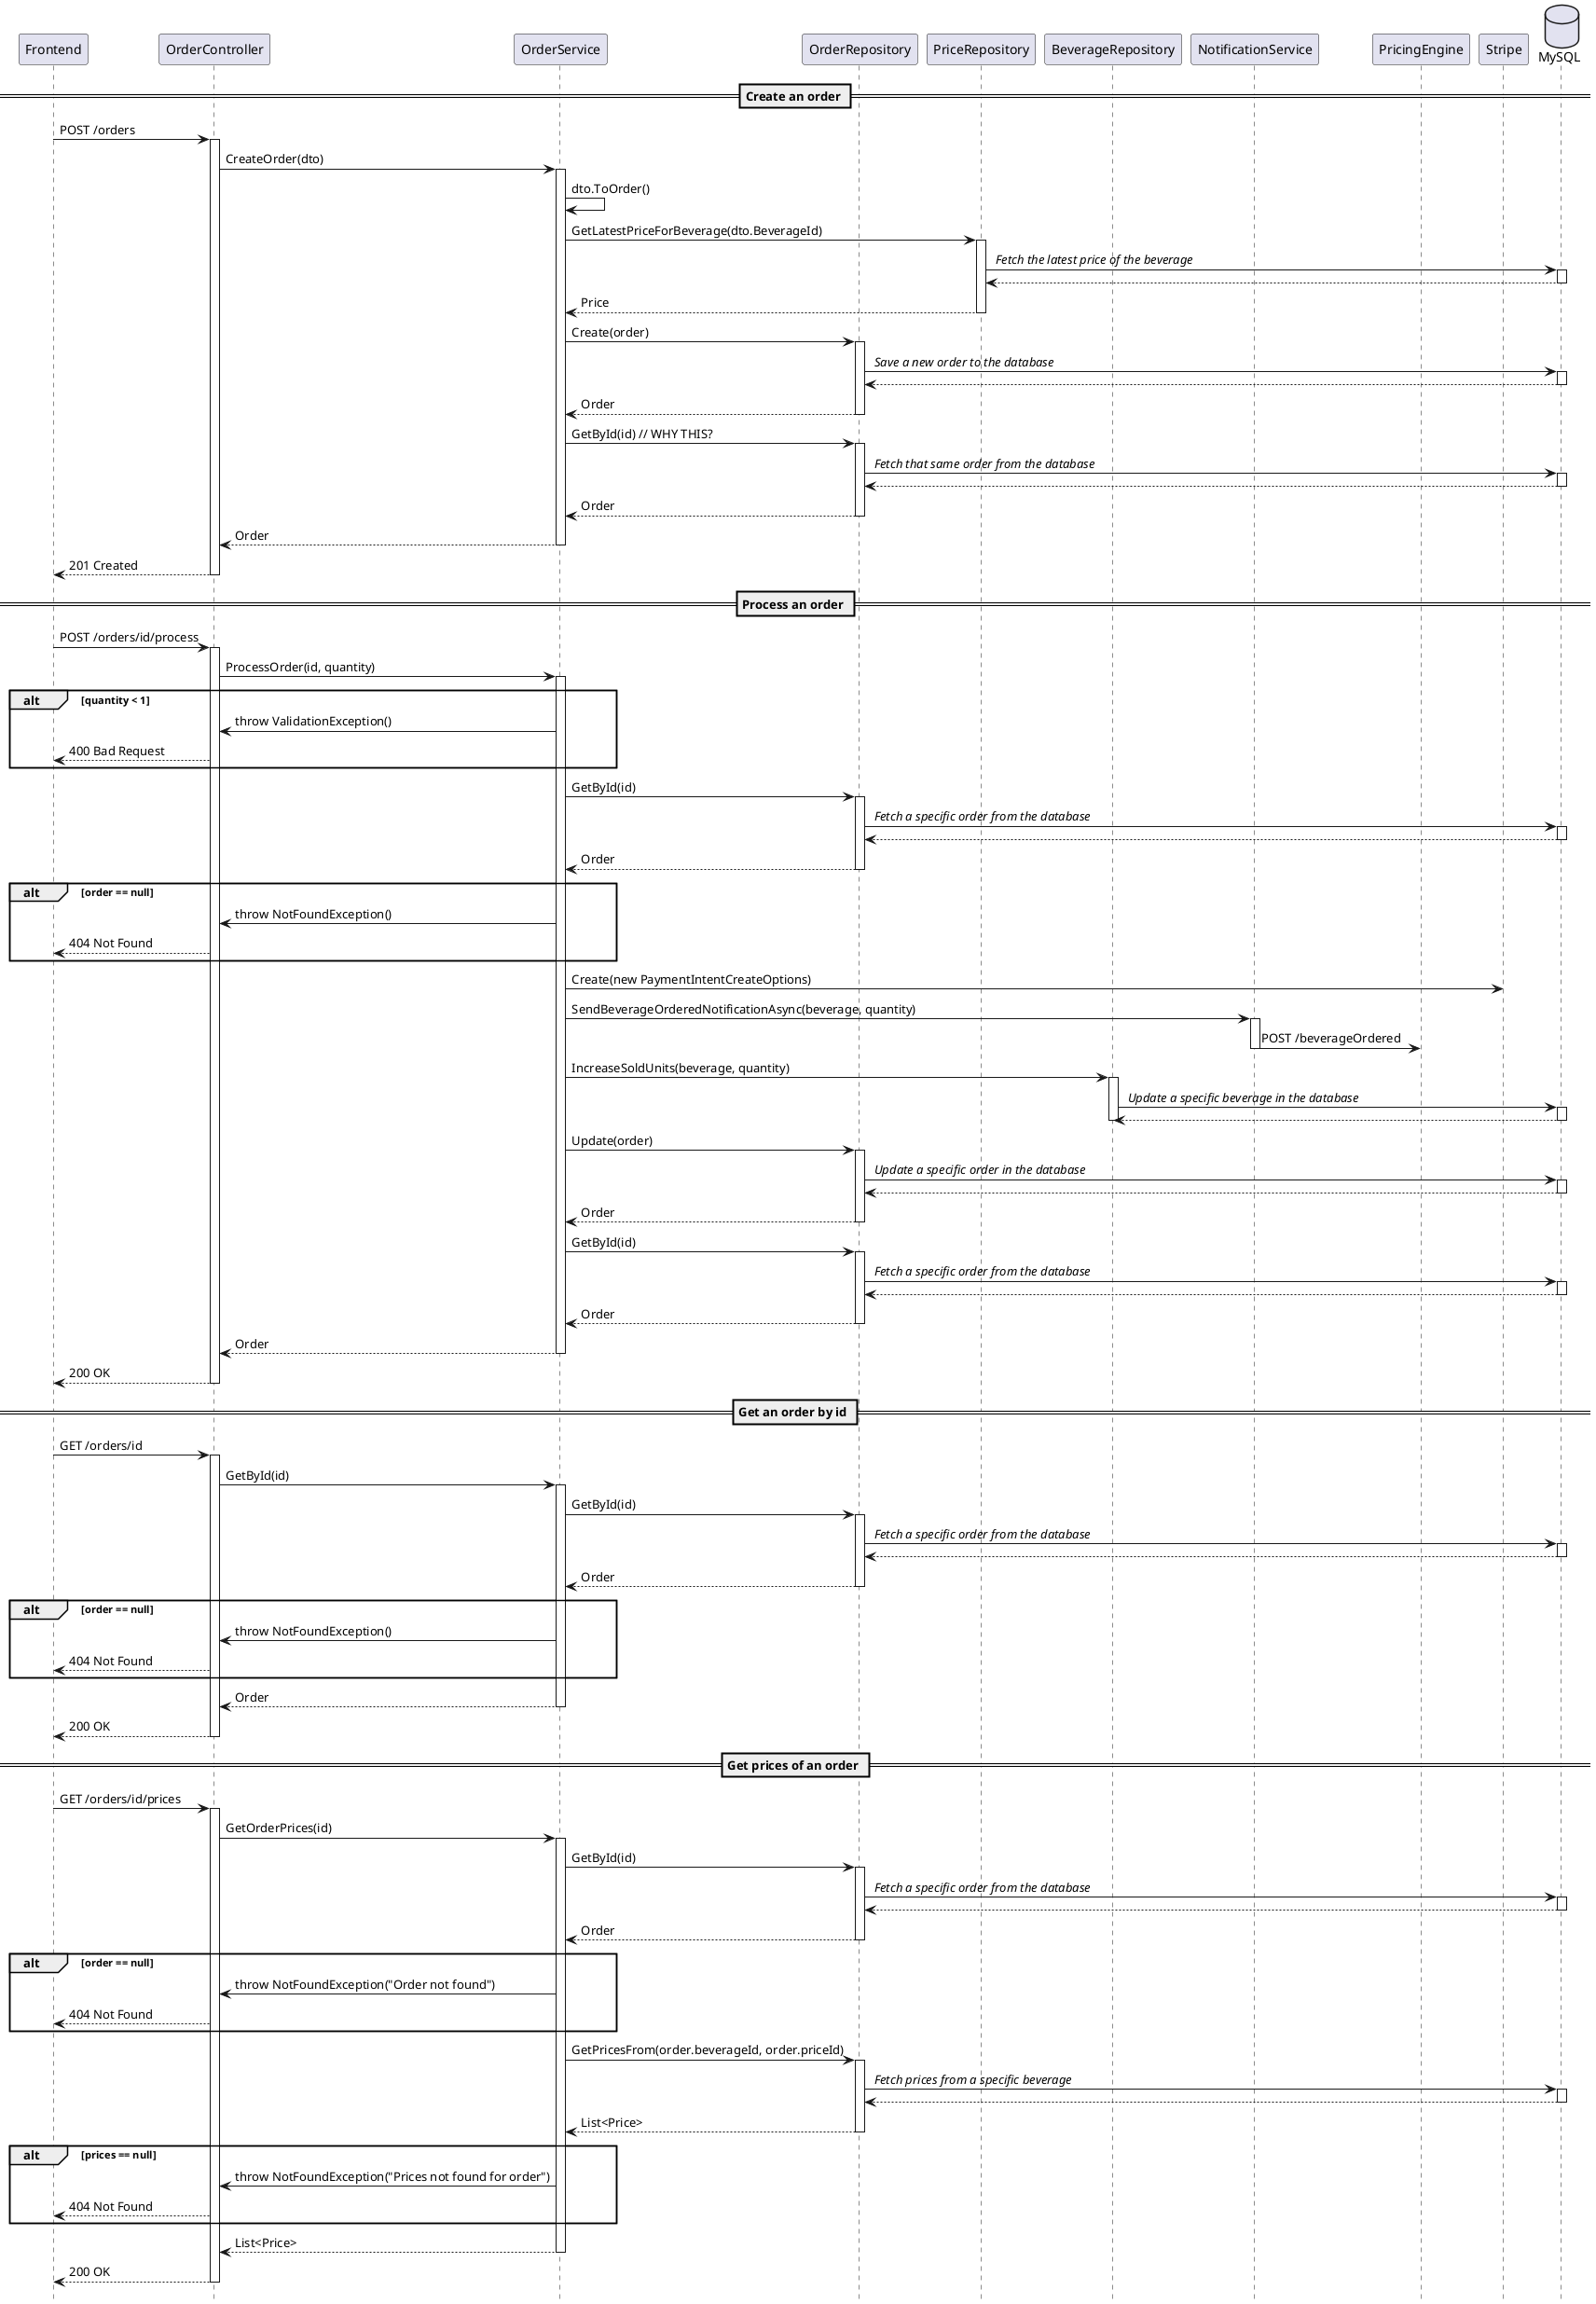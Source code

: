 @startuml bevpayapi
participant Frontend as frontend
participant OrderController as ordercontroller
participant OrderService as orderserv
participant OrderRepository as orderrepo
participant PriceRepository as pricerepo
participant BeverageRepository as bevrepo
participant NotificationService as notifserv
participant PricingEngine as pricingengine
participant Stripe as stripe
database MySQL as database

== Create an order == 

frontend -> ordercontroller: POST /orders
activate ordercontroller
ordercontroller -> orderserv: CreateOrder(dto)
activate orderserv
orderserv -> orderserv: dto.ToOrder()
orderserv -> pricerepo: GetLatestPriceForBeverage(dto.BeverageId)
activate pricerepo
pricerepo -> database: // Fetch the latest price of the beverage //
activate database
database --> pricerepo
deactivate database
pricerepo --> orderserv: Price
deactivate pricerepo
orderserv -> orderrepo: Create(order)
activate orderrepo
orderrepo -> database: // Save a new order to the database //
activate database
database --> orderrepo
deactivate database
orderrepo --> orderserv: Order
deactivate orderrepo
orderserv -> orderrepo: GetById(id) // WHY THIS?
activate orderrepo
orderrepo -> database: // Fetch that same order from the database //
activate database
database --> orderrepo
deactivate database
orderrepo --> orderserv: Order
deactivate orderrepo
orderserv --> ordercontroller: Order
deactivate orderserv
ordercontroller --> frontend: 201 Created
deactivate ordercontroller

hide footbox

== Process an order == 

frontend -> ordercontroller: POST /orders/id/process
activate ordercontroller
ordercontroller -> orderserv: ProcessOrder(id, quantity)
activate orderserv
alt quantity < 1
orderserv -> ordercontroller: throw ValidationException()
ordercontroller --> frontend: 400 Bad Request
end
orderserv -> orderrepo: GetById(id)
activate orderrepo
orderrepo -> database: // Fetch a specific order from the database //
activate database
database --> orderrepo
deactivate database
orderrepo --> orderserv: Order
deactivate orderrepo
alt order == null
orderserv -> ordercontroller: throw NotFoundException()
ordercontroller --> frontend: 404 Not Found
end
orderserv -> stripe: Create(new PaymentIntentCreateOptions)
orderserv -> notifserv: SendBeverageOrderedNotificationAsync(beverage, quantity)
activate notifserv
notifserv -> pricingengine: POST /beverageOrdered
deactivate notifserv
orderserv -> bevrepo: IncreaseSoldUnits(beverage, quantity)
activate bevrepo
bevrepo -> database: // Update a specific beverage in the database //
activate database
database --> bevrepo
deactivate database
deactivate bevrepo
orderserv -> orderrepo: Update(order)
activate orderrepo
orderrepo -> database: // Update a specific order in the database //
activate database
database --> orderrepo
deactivate database
orderrepo --> orderserv: Order
deactivate orderrepo
orderserv -> orderrepo: GetById(id)
activate orderrepo
orderrepo -> database: // Fetch a specific order from the database //
activate database
database --> orderrepo
deactivate database
orderrepo --> orderserv: Order
deactivate orderrepo
orderserv --> ordercontroller: Order
deactivate orderserv
ordercontroller --> frontend: 200 OK
deactivate ordercontroller

== Get an order by id ==

frontend -> ordercontroller: GET /orders/id
activate ordercontroller
ordercontroller -> orderserv: GetById(id)
activate orderserv
orderserv -> orderrepo: GetById(id)
activate orderrepo
orderrepo -> database: // Fetch a specific order from the database //
activate database
database --> orderrepo
deactivate database
orderrepo --> orderserv: Order
deactivate orderrepo
alt order == null
orderserv -> ordercontroller: throw NotFoundException()
ordercontroller --> frontend: 404 Not Found
end
orderserv --> ordercontroller: Order
deactivate orderserv
ordercontroller --> frontend: 200 OK
deactivate ordercontroller

== Get prices of an order ==

frontend -> ordercontroller: GET /orders/id/prices
activate ordercontroller
ordercontroller -> orderserv: GetOrderPrices(id)
activate orderserv
orderserv -> orderrepo: GetById(id)
activate orderrepo
orderrepo -> database: // Fetch a specific order from the database //
activate database
database --> orderrepo
deactivate database
orderrepo --> orderserv: Order
deactivate orderrepo
alt order == null
orderserv -> ordercontroller: throw NotFoundException("Order not found")
ordercontroller --> frontend: 404 Not Found
end
orderserv -> orderrepo: GetPricesFrom(order.beverageId, order.priceId)
activate orderrepo
orderrepo -> database: // Fetch prices from a specific beverage //
activate database
database --> orderrepo
deactivate database
orderrepo --> orderserv: List<Price>
deactivate orderrepo
alt prices == null
orderserv -> ordercontroller: throw NotFoundException("Prices not found for order")
ordercontroller --> frontend: 404 Not Found
end
orderserv --> ordercontroller: List<Price>
deactivate orderserv
ordercontroller --> frontend: 200 OK
deactivate ordercontroller

@enduml